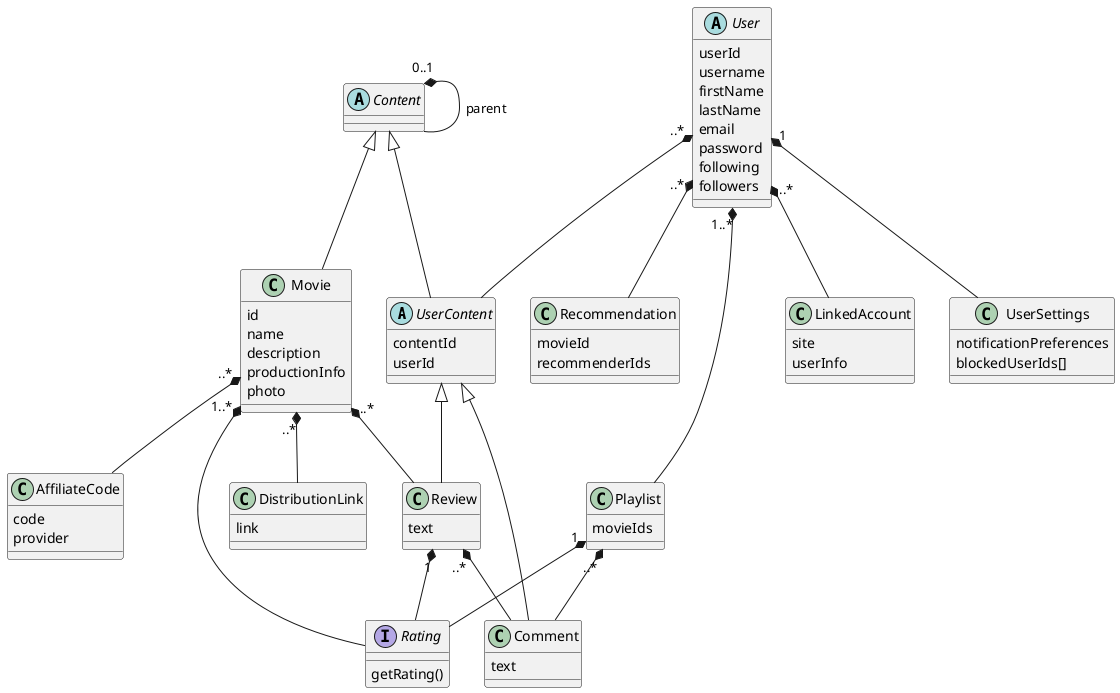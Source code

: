 @startuml

class UserContent

abstract class User {
    userId
    username
    firstName
    lastName
    email
    password
    following
    followers
}

User "..*" *-- LinkedAccount
class LinkedAccount {
    site
    userInfo
}
User "..*" *-- UserContent
User "1" *-- UserSettings
User "..*" *-- Recommendation
User "1..*" *-- Playlist

class UserSettings {
    notificationPreferences
    blockedUserIds[]
}

class Recommendation {
    movieId
    recommenderIds
}

class Playlist {
    movieIds
}

Playlist "..*" *-- Comment
Playlist "1" *-- Rating

abstract class Content
Content "0..1" *-- Content : parent

abstract class UserContent extends Content {
    contentId
    userId
}
class Comment extends UserContent {
    text
}

class Review extends UserContent {
    text
}
Review "1" *-- Rating
Review "..*" *-- Comment

class Movie extends Content {
    id
    name
    description
    productionInfo
    photo
}

Movie "1..*" *-- Rating
Movie "..*" *-- Review
Movie "..*" *-- AffiliateCode
Movie "..*" *-- DistributionLink

class AffiliateCode {
    code
    provider
}

class DistributionLink {
    link
}

interface Rating {
    getRating()
}
@enduml